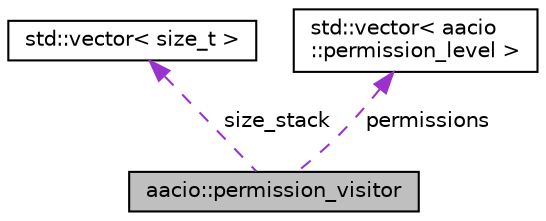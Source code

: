 digraph "aacio::permission_visitor"
{
  edge [fontname="Helvetica",fontsize="10",labelfontname="Helvetica",labelfontsize="10"];
  node [fontname="Helvetica",fontsize="10",shape=record];
  Node1 [label="aacio::permission_visitor",height=0.2,width=0.4,color="black", fillcolor="grey75", style="filled", fontcolor="black"];
  Node2 -> Node1 [dir="back",color="darkorchid3",fontsize="10",style="dashed",label=" size_stack" ,fontname="Helvetica"];
  Node2 [label="std::vector\< size_t \>",height=0.2,width=0.4,color="black", fillcolor="white", style="filled",URL="$classstd_1_1vector.html"];
  Node3 -> Node1 [dir="back",color="darkorchid3",fontsize="10",style="dashed",label=" permissions" ,fontname="Helvetica"];
  Node3 [label="std::vector\< aacio\l::permission_level \>",height=0.2,width=0.4,color="black", fillcolor="white", style="filled",URL="$classstd_1_1vector.html"];
}
